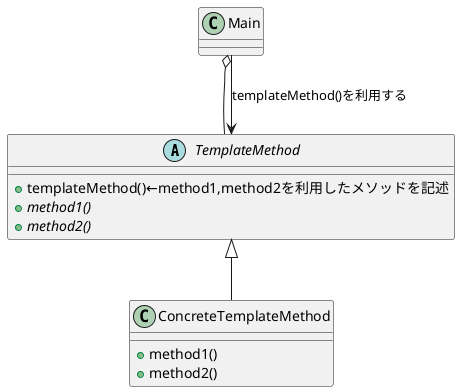 @startuml

abstract class TemplateMethod{
    + templateMethod()←method1,method2を利用したメソッドを記述
    + {abstract} method1()
    + {abstract} method2()
}

class ConcreteTemplateMethod{
    + method1()
    + method2()
}

class Main

TemplateMethod <|-- ConcreteTemplateMethod

Main o-- TemplateMethod
Main --> TemplateMethod : templateMethod()を利用する

@enduml